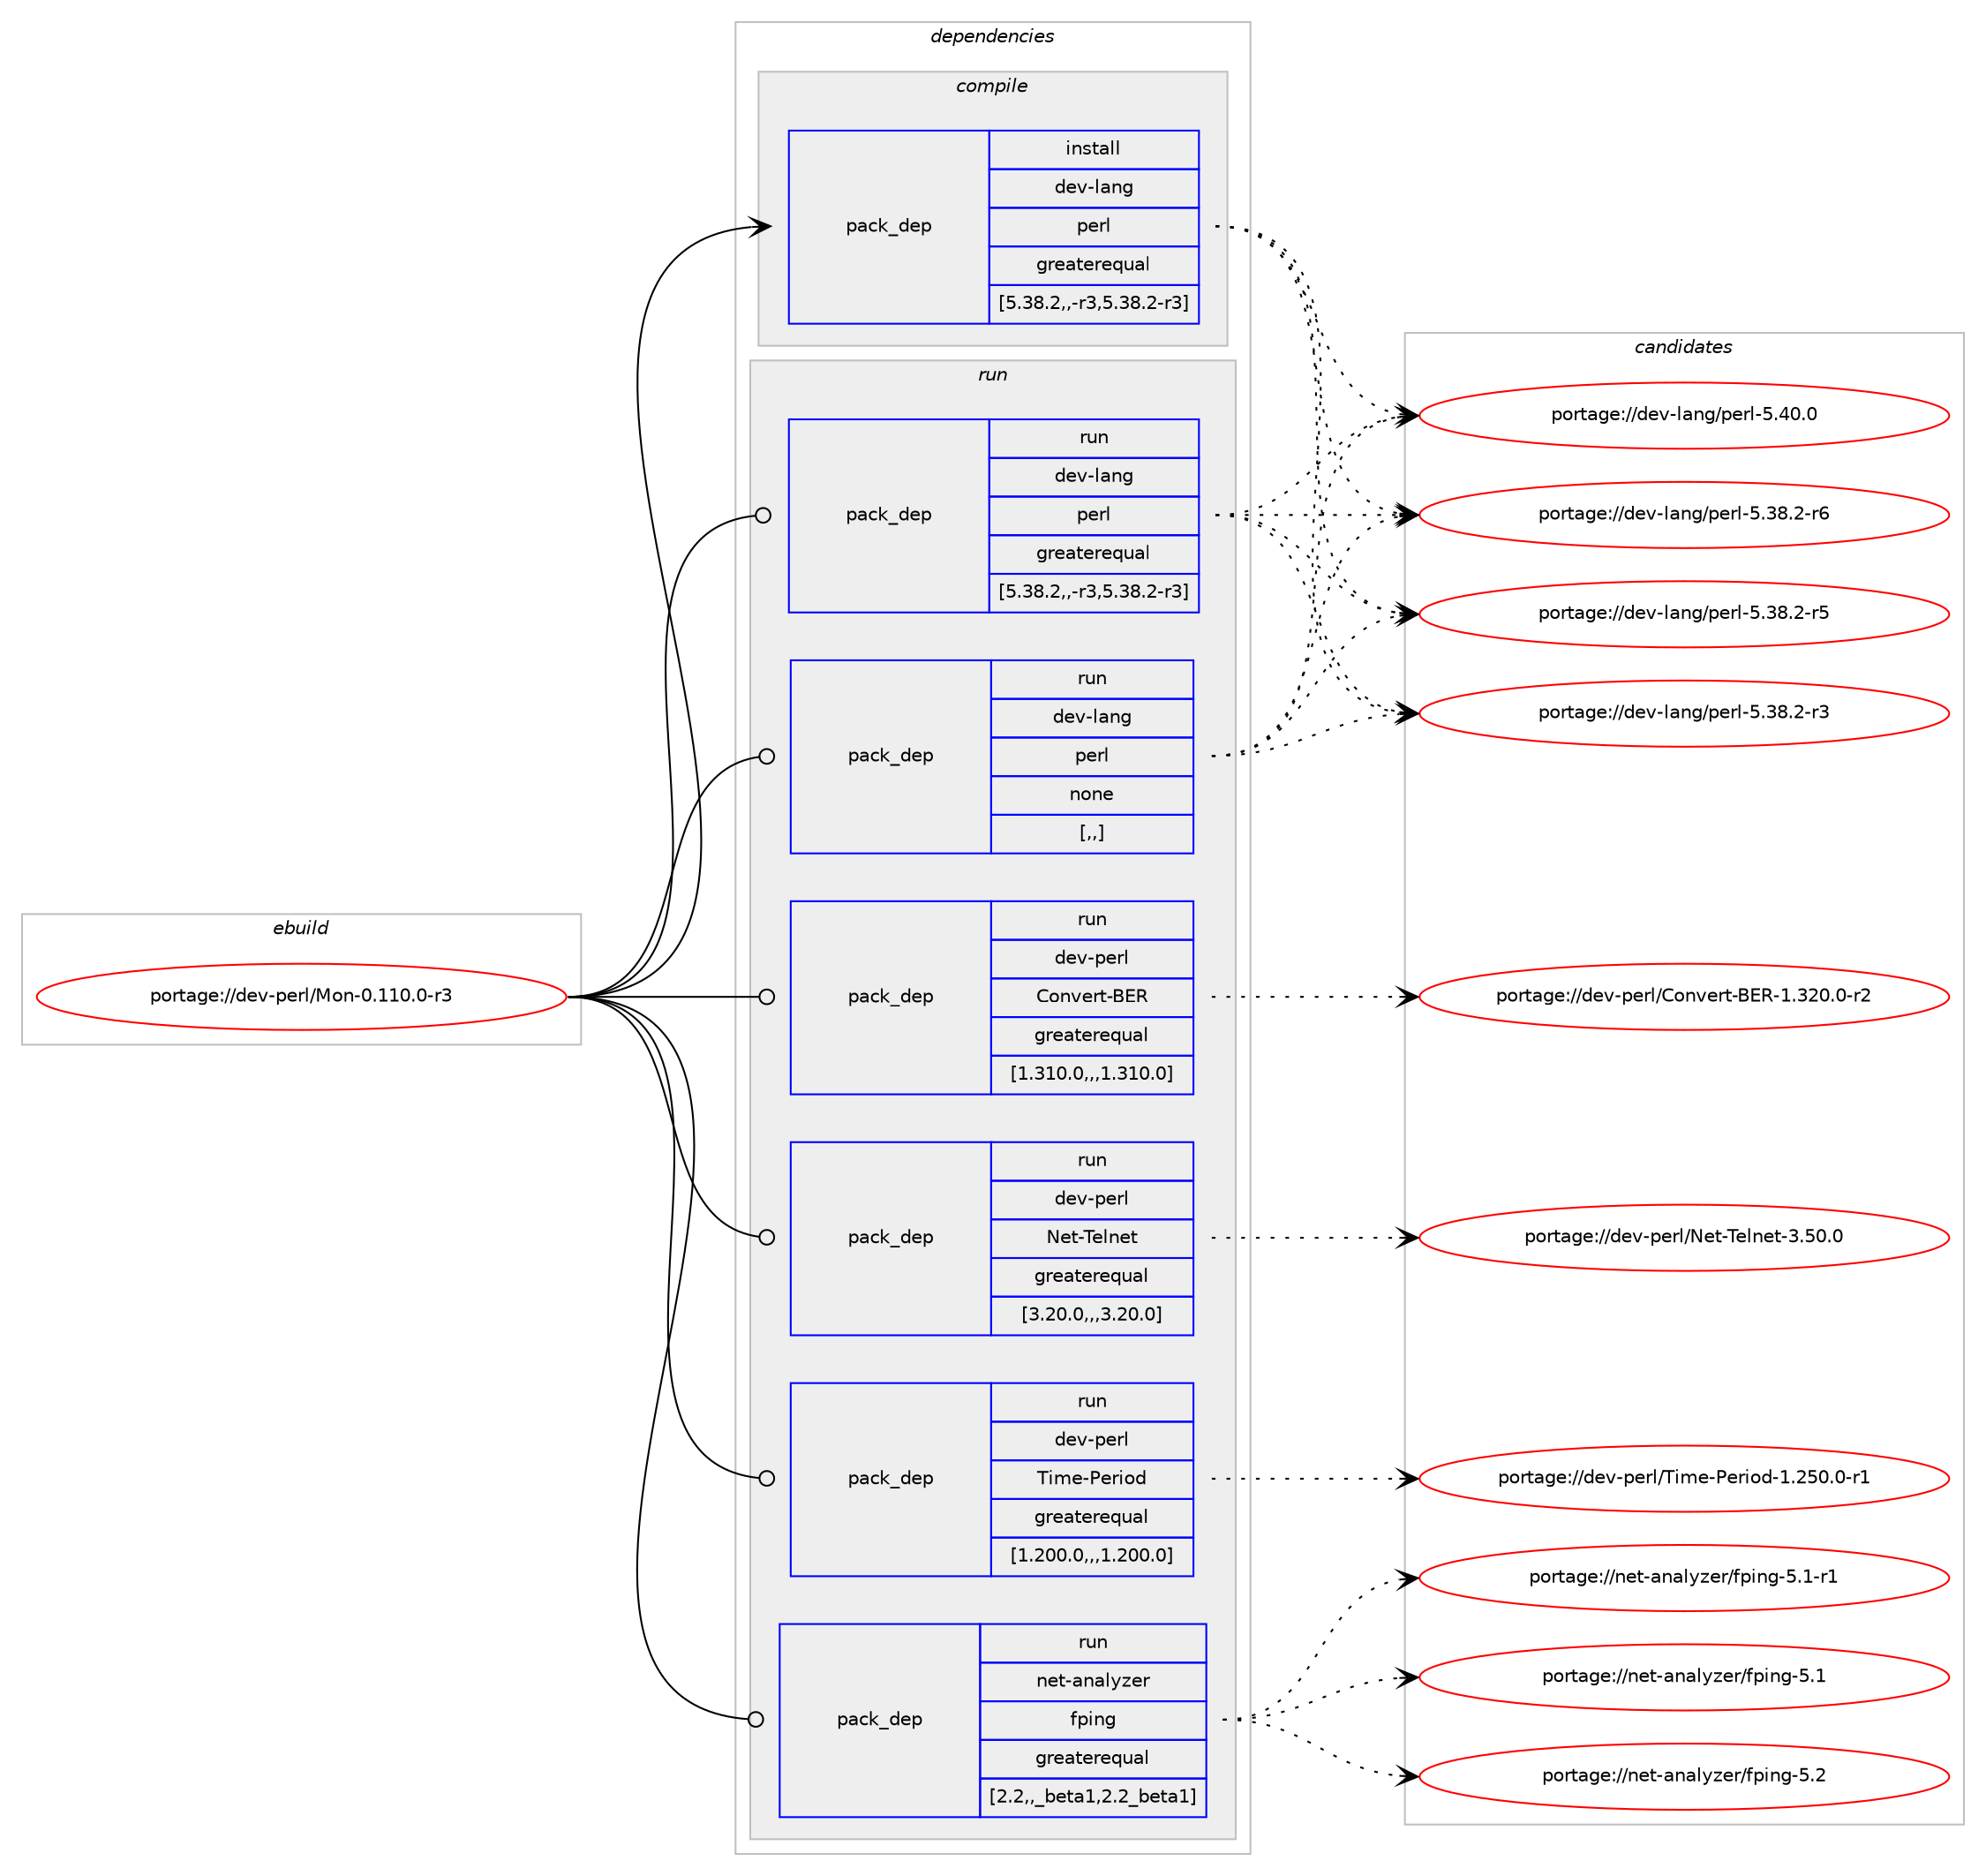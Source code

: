 digraph prolog {

# *************
# Graph options
# *************

newrank=true;
concentrate=true;
compound=true;
graph [rankdir=LR,fontname=Helvetica,fontsize=10,ranksep=1.5];#, ranksep=2.5, nodesep=0.2];
edge  [arrowhead=vee];
node  [fontname=Helvetica,fontsize=10];

# **********
# The ebuild
# **********

subgraph cluster_leftcol {
color=gray;
label=<<i>ebuild</i>>;
id [label="portage://dev-perl/Mon-0.110.0-r3", color=red, width=4, href="../dev-perl/Mon-0.110.0-r3.svg"];
}

# ****************
# The dependencies
# ****************

subgraph cluster_midcol {
color=gray;
label=<<i>dependencies</i>>;
subgraph cluster_compile {
fillcolor="#eeeeee";
style=filled;
label=<<i>compile</i>>;
subgraph pack102698 {
dependency133903 [label=<<TABLE BORDER="0" CELLBORDER="1" CELLSPACING="0" CELLPADDING="4" WIDTH="220"><TR><TD ROWSPAN="6" CELLPADDING="30">pack_dep</TD></TR><TR><TD WIDTH="110">install</TD></TR><TR><TD>dev-lang</TD></TR><TR><TD>perl</TD></TR><TR><TD>greaterequal</TD></TR><TR><TD>[5.38.2,,-r3,5.38.2-r3]</TD></TR></TABLE>>, shape=none, color=blue];
}
id:e -> dependency133903:w [weight=20,style="solid",arrowhead="vee"];
}
subgraph cluster_compileandrun {
fillcolor="#eeeeee";
style=filled;
label=<<i>compile and run</i>>;
}
subgraph cluster_run {
fillcolor="#eeeeee";
style=filled;
label=<<i>run</i>>;
subgraph pack102699 {
dependency133904 [label=<<TABLE BORDER="0" CELLBORDER="1" CELLSPACING="0" CELLPADDING="4" WIDTH="220"><TR><TD ROWSPAN="6" CELLPADDING="30">pack_dep</TD></TR><TR><TD WIDTH="110">run</TD></TR><TR><TD>dev-lang</TD></TR><TR><TD>perl</TD></TR><TR><TD>greaterequal</TD></TR><TR><TD>[5.38.2,,-r3,5.38.2-r3]</TD></TR></TABLE>>, shape=none, color=blue];
}
id:e -> dependency133904:w [weight=20,style="solid",arrowhead="odot"];
subgraph pack102700 {
dependency133905 [label=<<TABLE BORDER="0" CELLBORDER="1" CELLSPACING="0" CELLPADDING="4" WIDTH="220"><TR><TD ROWSPAN="6" CELLPADDING="30">pack_dep</TD></TR><TR><TD WIDTH="110">run</TD></TR><TR><TD>dev-lang</TD></TR><TR><TD>perl</TD></TR><TR><TD>none</TD></TR><TR><TD>[,,]</TD></TR></TABLE>>, shape=none, color=blue];
}
id:e -> dependency133905:w [weight=20,style="solid",arrowhead="odot"];
subgraph pack102701 {
dependency133906 [label=<<TABLE BORDER="0" CELLBORDER="1" CELLSPACING="0" CELLPADDING="4" WIDTH="220"><TR><TD ROWSPAN="6" CELLPADDING="30">pack_dep</TD></TR><TR><TD WIDTH="110">run</TD></TR><TR><TD>dev-perl</TD></TR><TR><TD>Convert-BER</TD></TR><TR><TD>greaterequal</TD></TR><TR><TD>[1.310.0,,,1.310.0]</TD></TR></TABLE>>, shape=none, color=blue];
}
id:e -> dependency133906:w [weight=20,style="solid",arrowhead="odot"];
subgraph pack102702 {
dependency133907 [label=<<TABLE BORDER="0" CELLBORDER="1" CELLSPACING="0" CELLPADDING="4" WIDTH="220"><TR><TD ROWSPAN="6" CELLPADDING="30">pack_dep</TD></TR><TR><TD WIDTH="110">run</TD></TR><TR><TD>dev-perl</TD></TR><TR><TD>Net-Telnet</TD></TR><TR><TD>greaterequal</TD></TR><TR><TD>[3.20.0,,,3.20.0]</TD></TR></TABLE>>, shape=none, color=blue];
}
id:e -> dependency133907:w [weight=20,style="solid",arrowhead="odot"];
subgraph pack102703 {
dependency133908 [label=<<TABLE BORDER="0" CELLBORDER="1" CELLSPACING="0" CELLPADDING="4" WIDTH="220"><TR><TD ROWSPAN="6" CELLPADDING="30">pack_dep</TD></TR><TR><TD WIDTH="110">run</TD></TR><TR><TD>dev-perl</TD></TR><TR><TD>Time-Period</TD></TR><TR><TD>greaterequal</TD></TR><TR><TD>[1.200.0,,,1.200.0]</TD></TR></TABLE>>, shape=none, color=blue];
}
id:e -> dependency133908:w [weight=20,style="solid",arrowhead="odot"];
subgraph pack102704 {
dependency133909 [label=<<TABLE BORDER="0" CELLBORDER="1" CELLSPACING="0" CELLPADDING="4" WIDTH="220"><TR><TD ROWSPAN="6" CELLPADDING="30">pack_dep</TD></TR><TR><TD WIDTH="110">run</TD></TR><TR><TD>net-analyzer</TD></TR><TR><TD>fping</TD></TR><TR><TD>greaterequal</TD></TR><TR><TD>[2.2,,_beta1,2.2_beta1]</TD></TR></TABLE>>, shape=none, color=blue];
}
id:e -> dependency133909:w [weight=20,style="solid",arrowhead="odot"];
}
}

# **************
# The candidates
# **************

subgraph cluster_choices {
rank=same;
color=gray;
label=<<i>candidates</i>>;

subgraph choice102698 {
color=black;
nodesep=1;
choice10010111845108971101034711210111410845534652484648 [label="portage://dev-lang/perl-5.40.0", color=red, width=4,href="../dev-lang/perl-5.40.0.svg"];
choice100101118451089711010347112101114108455346515646504511454 [label="portage://dev-lang/perl-5.38.2-r6", color=red, width=4,href="../dev-lang/perl-5.38.2-r6.svg"];
choice100101118451089711010347112101114108455346515646504511453 [label="portage://dev-lang/perl-5.38.2-r5", color=red, width=4,href="../dev-lang/perl-5.38.2-r5.svg"];
choice100101118451089711010347112101114108455346515646504511451 [label="portage://dev-lang/perl-5.38.2-r3", color=red, width=4,href="../dev-lang/perl-5.38.2-r3.svg"];
dependency133903:e -> choice10010111845108971101034711210111410845534652484648:w [style=dotted,weight="100"];
dependency133903:e -> choice100101118451089711010347112101114108455346515646504511454:w [style=dotted,weight="100"];
dependency133903:e -> choice100101118451089711010347112101114108455346515646504511453:w [style=dotted,weight="100"];
dependency133903:e -> choice100101118451089711010347112101114108455346515646504511451:w [style=dotted,weight="100"];
}
subgraph choice102699 {
color=black;
nodesep=1;
choice10010111845108971101034711210111410845534652484648 [label="portage://dev-lang/perl-5.40.0", color=red, width=4,href="../dev-lang/perl-5.40.0.svg"];
choice100101118451089711010347112101114108455346515646504511454 [label="portage://dev-lang/perl-5.38.2-r6", color=red, width=4,href="../dev-lang/perl-5.38.2-r6.svg"];
choice100101118451089711010347112101114108455346515646504511453 [label="portage://dev-lang/perl-5.38.2-r5", color=red, width=4,href="../dev-lang/perl-5.38.2-r5.svg"];
choice100101118451089711010347112101114108455346515646504511451 [label="portage://dev-lang/perl-5.38.2-r3", color=red, width=4,href="../dev-lang/perl-5.38.2-r3.svg"];
dependency133904:e -> choice10010111845108971101034711210111410845534652484648:w [style=dotted,weight="100"];
dependency133904:e -> choice100101118451089711010347112101114108455346515646504511454:w [style=dotted,weight="100"];
dependency133904:e -> choice100101118451089711010347112101114108455346515646504511453:w [style=dotted,weight="100"];
dependency133904:e -> choice100101118451089711010347112101114108455346515646504511451:w [style=dotted,weight="100"];
}
subgraph choice102700 {
color=black;
nodesep=1;
choice10010111845108971101034711210111410845534652484648 [label="portage://dev-lang/perl-5.40.0", color=red, width=4,href="../dev-lang/perl-5.40.0.svg"];
choice100101118451089711010347112101114108455346515646504511454 [label="portage://dev-lang/perl-5.38.2-r6", color=red, width=4,href="../dev-lang/perl-5.38.2-r6.svg"];
choice100101118451089711010347112101114108455346515646504511453 [label="portage://dev-lang/perl-5.38.2-r5", color=red, width=4,href="../dev-lang/perl-5.38.2-r5.svg"];
choice100101118451089711010347112101114108455346515646504511451 [label="portage://dev-lang/perl-5.38.2-r3", color=red, width=4,href="../dev-lang/perl-5.38.2-r3.svg"];
dependency133905:e -> choice10010111845108971101034711210111410845534652484648:w [style=dotted,weight="100"];
dependency133905:e -> choice100101118451089711010347112101114108455346515646504511454:w [style=dotted,weight="100"];
dependency133905:e -> choice100101118451089711010347112101114108455346515646504511453:w [style=dotted,weight="100"];
dependency133905:e -> choice100101118451089711010347112101114108455346515646504511451:w [style=dotted,weight="100"];
}
subgraph choice102701 {
color=black;
nodesep=1;
choice1001011184511210111410847671111101181011141164566698245494651504846484511450 [label="portage://dev-perl/Convert-BER-1.320.0-r2", color=red, width=4,href="../dev-perl/Convert-BER-1.320.0-r2.svg"];
dependency133906:e -> choice1001011184511210111410847671111101181011141164566698245494651504846484511450:w [style=dotted,weight="100"];
}
subgraph choice102702 {
color=black;
nodesep=1;
choice100101118451121011141084778101116458410110811010111645514653484648 [label="portage://dev-perl/Net-Telnet-3.50.0", color=red, width=4,href="../dev-perl/Net-Telnet-3.50.0.svg"];
dependency133907:e -> choice100101118451121011141084778101116458410110811010111645514653484648:w [style=dotted,weight="100"];
}
subgraph choice102703 {
color=black;
nodesep=1;
choice100101118451121011141084784105109101458010111410511110045494650534846484511449 [label="portage://dev-perl/Time-Period-1.250.0-r1", color=red, width=4,href="../dev-perl/Time-Period-1.250.0-r1.svg"];
dependency133908:e -> choice100101118451121011141084784105109101458010111410511110045494650534846484511449:w [style=dotted,weight="100"];
}
subgraph choice102704 {
color=black;
nodesep=1;
choice1101011164597110971081211221011144710211210511010345534650 [label="portage://net-analyzer/fping-5.2", color=red, width=4,href="../net-analyzer/fping-5.2.svg"];
choice11010111645971109710812112210111447102112105110103455346494511449 [label="portage://net-analyzer/fping-5.1-r1", color=red, width=4,href="../net-analyzer/fping-5.1-r1.svg"];
choice1101011164597110971081211221011144710211210511010345534649 [label="portage://net-analyzer/fping-5.1", color=red, width=4,href="../net-analyzer/fping-5.1.svg"];
dependency133909:e -> choice1101011164597110971081211221011144710211210511010345534650:w [style=dotted,weight="100"];
dependency133909:e -> choice11010111645971109710812112210111447102112105110103455346494511449:w [style=dotted,weight="100"];
dependency133909:e -> choice1101011164597110971081211221011144710211210511010345534649:w [style=dotted,weight="100"];
}
}

}
